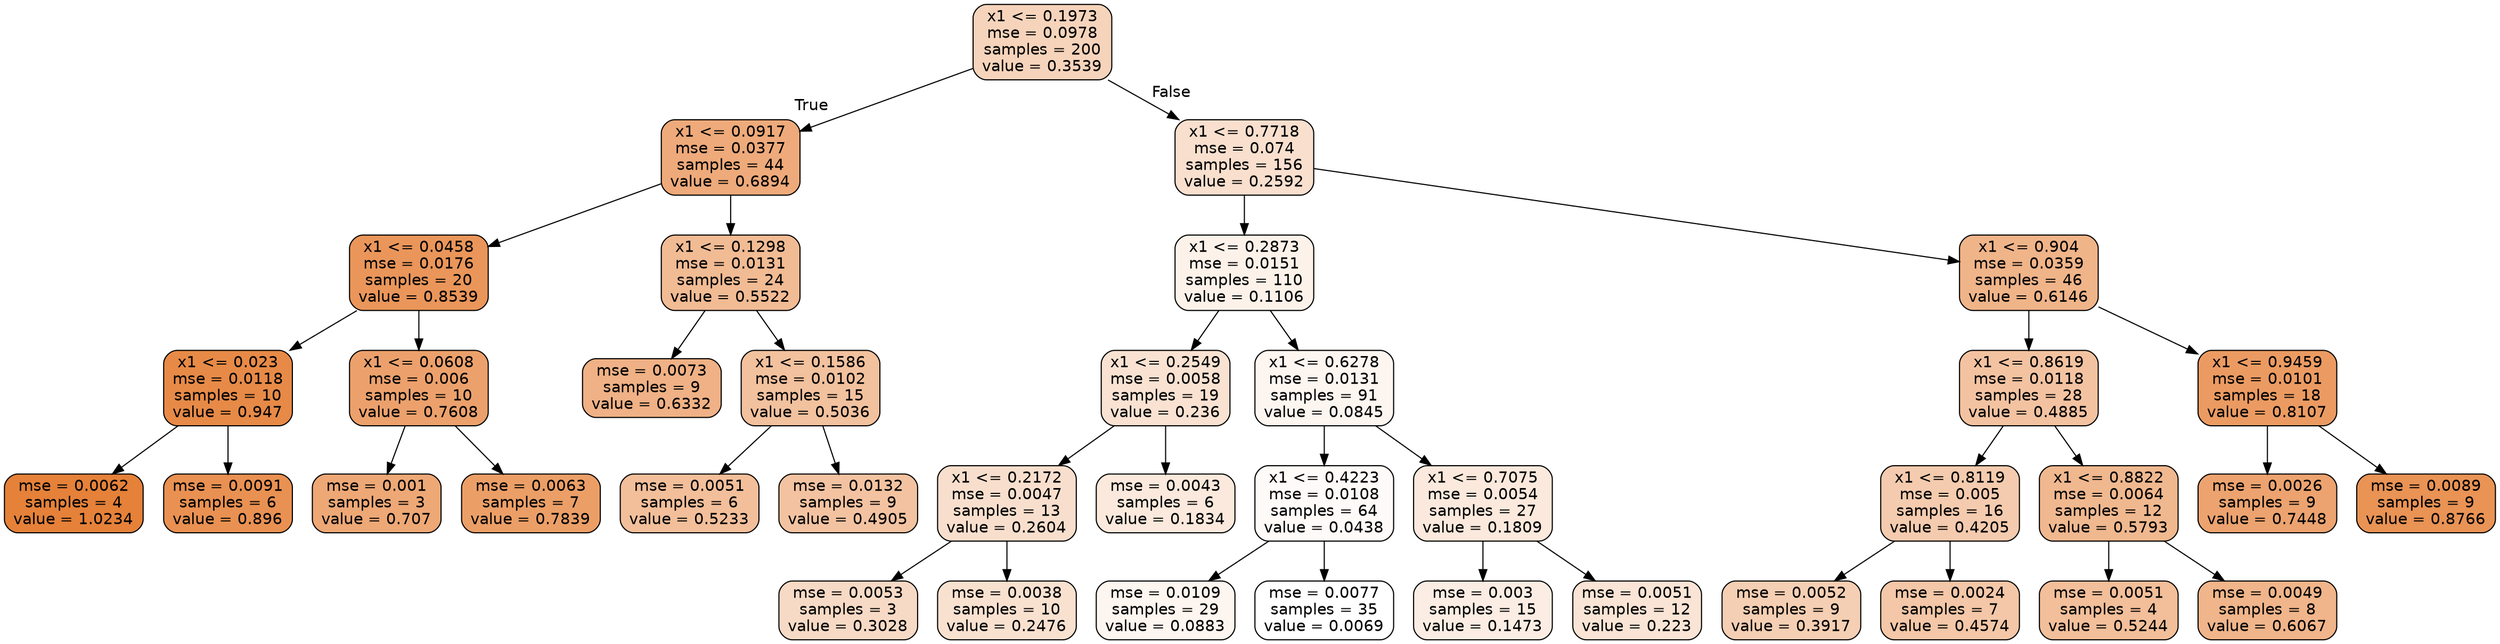 digraph Tree {
node [shape=box, style="filled, rounded", color="black", fontname=helvetica] ;
edge [fontname=helvetica] ;
0 [label="x1 <= 0.1973\nmse = 0.0978\nsamples = 200\nvalue = 0.3539", fillcolor="#e5813957"] ;
1 [label="x1 <= 0.0917\nmse = 0.0377\nsamples = 44\nvalue = 0.6894", fillcolor="#e58139ab"] ;
0 -> 1 [labeldistance=2.5, labelangle=45, headlabel="True"] ;
2 [label="x1 <= 0.0458\nmse = 0.0176\nsamples = 20\nvalue = 0.8539", fillcolor="#e58139d4"] ;
1 -> 2 ;
3 [label="x1 <= 0.023\nmse = 0.0118\nsamples = 10\nvalue = 0.947", fillcolor="#e58139ec"] ;
2 -> 3 ;
4 [label="mse = 0.0062\nsamples = 4\nvalue = 1.0234", fillcolor="#e58139ff"] ;
3 -> 4 ;
5 [label="mse = 0.0091\nsamples = 6\nvalue = 0.896", fillcolor="#e58139df"] ;
3 -> 5 ;
6 [label="x1 <= 0.0608\nmse = 0.006\nsamples = 10\nvalue = 0.7608", fillcolor="#e58139bd"] ;
2 -> 6 ;
7 [label="mse = 0.001\nsamples = 3\nvalue = 0.707", fillcolor="#e58139b0"] ;
6 -> 7 ;
8 [label="mse = 0.0063\nsamples = 7\nvalue = 0.7839", fillcolor="#e58139c3"] ;
6 -> 8 ;
9 [label="x1 <= 0.1298\nmse = 0.0131\nsamples = 24\nvalue = 0.5522", fillcolor="#e5813989"] ;
1 -> 9 ;
10 [label="mse = 0.0073\nsamples = 9\nvalue = 0.6332", fillcolor="#e581399d"] ;
9 -> 10 ;
11 [label="x1 <= 0.1586\nmse = 0.0102\nsamples = 15\nvalue = 0.5036", fillcolor="#e581397d"] ;
9 -> 11 ;
12 [label="mse = 0.0051\nsamples = 6\nvalue = 0.5233", fillcolor="#e5813982"] ;
11 -> 12 ;
13 [label="mse = 0.0132\nsamples = 9\nvalue = 0.4905", fillcolor="#e5813979"] ;
11 -> 13 ;
14 [label="x1 <= 0.7718\nmse = 0.074\nsamples = 156\nvalue = 0.2592", fillcolor="#e581393f"] ;
0 -> 14 [labeldistance=2.5, labelangle=-45, headlabel="False"] ;
15 [label="x1 <= 0.2873\nmse = 0.0151\nsamples = 110\nvalue = 0.1106", fillcolor="#e581391a"] ;
14 -> 15 ;
16 [label="x1 <= 0.2549\nmse = 0.0058\nsamples = 19\nvalue = 0.236", fillcolor="#e5813939"] ;
15 -> 16 ;
17 [label="x1 <= 0.2172\nmse = 0.0047\nsamples = 13\nvalue = 0.2604", fillcolor="#e5813940"] ;
16 -> 17 ;
18 [label="mse = 0.0053\nsamples = 3\nvalue = 0.3028", fillcolor="#e581394a"] ;
17 -> 18 ;
19 [label="mse = 0.0038\nsamples = 10\nvalue = 0.2476", fillcolor="#e581393c"] ;
17 -> 19 ;
20 [label="mse = 0.0043\nsamples = 6\nvalue = 0.1834", fillcolor="#e581392c"] ;
16 -> 20 ;
21 [label="x1 <= 0.6278\nmse = 0.0131\nsamples = 91\nvalue = 0.0845", fillcolor="#e5813913"] ;
15 -> 21 ;
22 [label="x1 <= 0.4223\nmse = 0.0108\nsamples = 64\nvalue = 0.0438", fillcolor="#e5813909"] ;
21 -> 22 ;
23 [label="mse = 0.0109\nsamples = 29\nvalue = 0.0883", fillcolor="#e5813914"] ;
22 -> 23 ;
24 [label="mse = 0.0077\nsamples = 35\nvalue = 0.0069", fillcolor="#e5813900"] ;
22 -> 24 ;
25 [label="x1 <= 0.7075\nmse = 0.0054\nsamples = 27\nvalue = 0.1809", fillcolor="#e581392c"] ;
21 -> 25 ;
26 [label="mse = 0.003\nsamples = 15\nvalue = 0.1473", fillcolor="#e5813923"] ;
25 -> 26 ;
27 [label="mse = 0.0051\nsamples = 12\nvalue = 0.223", fillcolor="#e5813936"] ;
25 -> 27 ;
28 [label="x1 <= 0.904\nmse = 0.0359\nsamples = 46\nvalue = 0.6146", fillcolor="#e5813998"] ;
14 -> 28 ;
29 [label="x1 <= 0.8619\nmse = 0.0118\nsamples = 28\nvalue = 0.4885", fillcolor="#e5813979"] ;
28 -> 29 ;
30 [label="x1 <= 0.8119\nmse = 0.005\nsamples = 16\nvalue = 0.4205", fillcolor="#e5813968"] ;
29 -> 30 ;
31 [label="mse = 0.0052\nsamples = 9\nvalue = 0.3917", fillcolor="#e5813961"] ;
30 -> 31 ;
32 [label="mse = 0.0024\nsamples = 7\nvalue = 0.4574", fillcolor="#e5813971"] ;
30 -> 32 ;
33 [label="x1 <= 0.8822\nmse = 0.0064\nsamples = 12\nvalue = 0.5793", fillcolor="#e5813990"] ;
29 -> 33 ;
34 [label="mse = 0.0051\nsamples = 4\nvalue = 0.5244", fillcolor="#e5813982"] ;
33 -> 34 ;
35 [label="mse = 0.0049\nsamples = 8\nvalue = 0.6067", fillcolor="#e5813996"] ;
33 -> 35 ;
36 [label="x1 <= 0.9459\nmse = 0.0101\nsamples = 18\nvalue = 0.8107", fillcolor="#e58139ca"] ;
28 -> 36 ;
37 [label="mse = 0.0026\nsamples = 9\nvalue = 0.7448", fillcolor="#e58139b9"] ;
36 -> 37 ;
38 [label="mse = 0.0089\nsamples = 9\nvalue = 0.8766", fillcolor="#e58139da"] ;
36 -> 38 ;
}